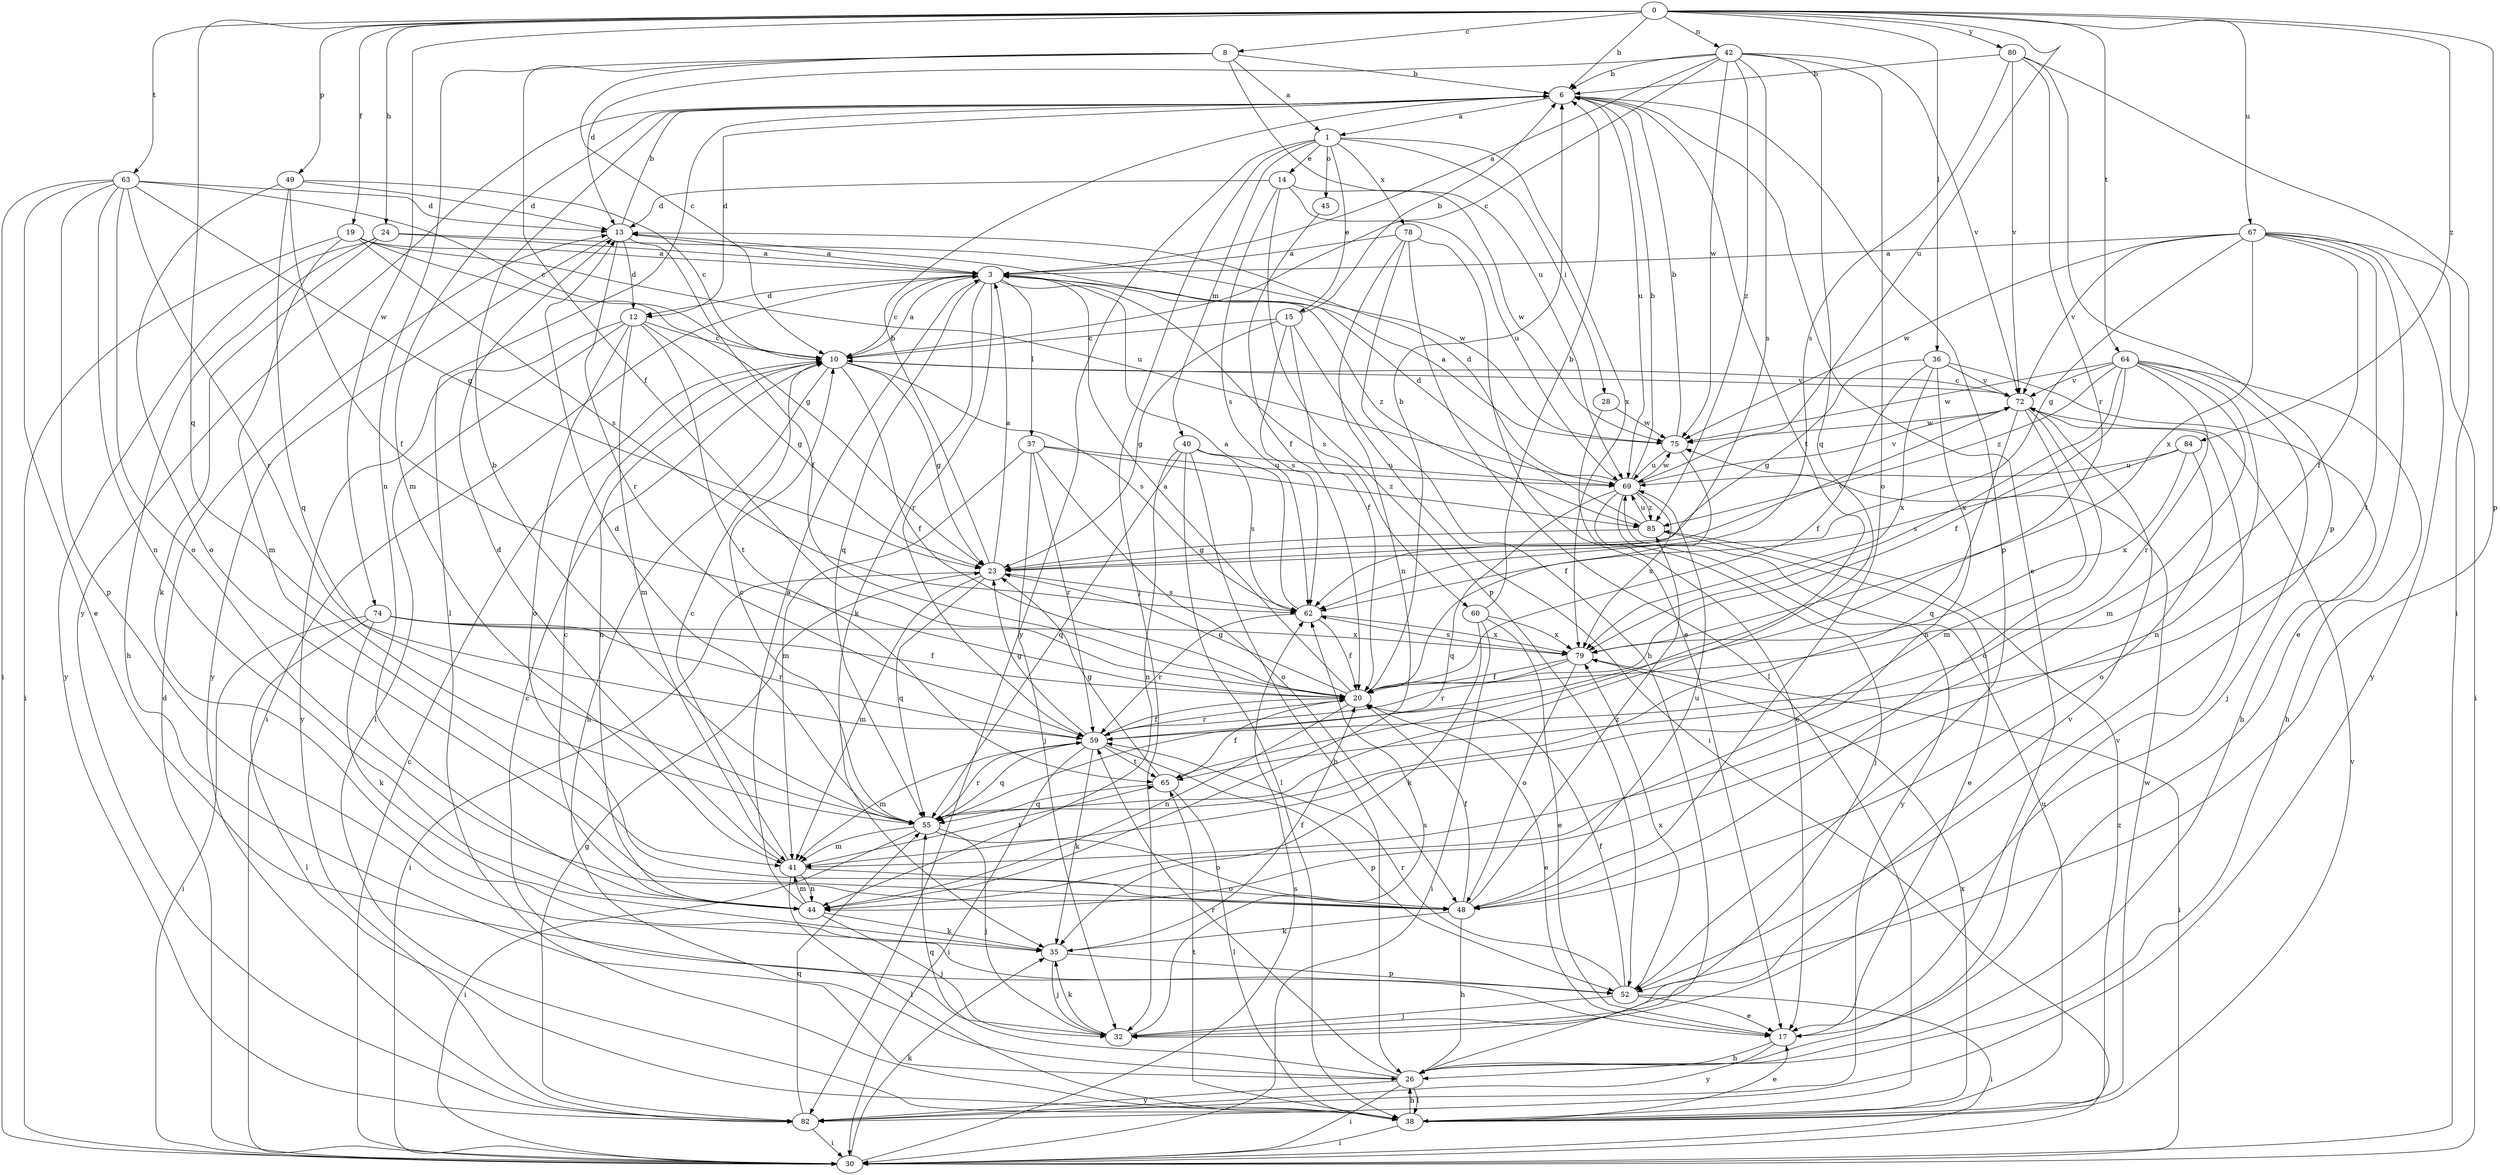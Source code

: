 strict digraph  {
0;
1;
3;
6;
8;
10;
12;
13;
14;
15;
17;
19;
20;
23;
24;
26;
28;
30;
32;
35;
36;
37;
38;
40;
41;
42;
44;
45;
48;
49;
52;
55;
59;
60;
62;
63;
64;
65;
67;
69;
72;
74;
75;
78;
79;
80;
82;
84;
85;
0 -> 6  [label=b];
0 -> 8  [label=c];
0 -> 19  [label=f];
0 -> 24  [label=h];
0 -> 36  [label=l];
0 -> 42  [label=n];
0 -> 49  [label=p];
0 -> 52  [label=p];
0 -> 55  [label=q];
0 -> 63  [label=t];
0 -> 64  [label=t];
0 -> 67  [label=u];
0 -> 69  [label=u];
0 -> 74  [label=w];
0 -> 80  [label=y];
0 -> 84  [label=z];
1 -> 14  [label=e];
1 -> 15  [label=e];
1 -> 28  [label=i];
1 -> 32  [label=j];
1 -> 40  [label=m];
1 -> 45  [label=o];
1 -> 78  [label=x];
1 -> 79  [label=x];
1 -> 82  [label=y];
3 -> 10  [label=c];
3 -> 12  [label=d];
3 -> 30  [label=i];
3 -> 35  [label=k];
3 -> 37  [label=l];
3 -> 55  [label=q];
3 -> 59  [label=r];
3 -> 60  [label=s];
3 -> 85  [label=z];
6 -> 1  [label=a];
6 -> 12  [label=d];
6 -> 17  [label=e];
6 -> 38  [label=l];
6 -> 41  [label=m];
6 -> 52  [label=p];
6 -> 65  [label=t];
6 -> 69  [label=u];
6 -> 82  [label=y];
8 -> 1  [label=a];
8 -> 6  [label=b];
8 -> 10  [label=c];
8 -> 20  [label=f];
8 -> 44  [label=n];
8 -> 69  [label=u];
10 -> 3  [label=a];
10 -> 20  [label=f];
10 -> 23  [label=g];
10 -> 26  [label=h];
10 -> 44  [label=n];
10 -> 62  [label=s];
10 -> 72  [label=v];
12 -> 10  [label=c];
12 -> 23  [label=g];
12 -> 38  [label=l];
12 -> 41  [label=m];
12 -> 48  [label=o];
12 -> 65  [label=t];
12 -> 82  [label=y];
13 -> 3  [label=a];
13 -> 6  [label=b];
13 -> 12  [label=d];
13 -> 20  [label=f];
13 -> 59  [label=r];
13 -> 82  [label=y];
14 -> 13  [label=d];
14 -> 52  [label=p];
14 -> 62  [label=s];
14 -> 69  [label=u];
14 -> 75  [label=w];
15 -> 6  [label=b];
15 -> 10  [label=c];
15 -> 20  [label=f];
15 -> 23  [label=g];
15 -> 30  [label=i];
15 -> 62  [label=s];
17 -> 26  [label=h];
17 -> 82  [label=y];
19 -> 3  [label=a];
19 -> 23  [label=g];
19 -> 30  [label=i];
19 -> 41  [label=m];
19 -> 62  [label=s];
19 -> 69  [label=u];
20 -> 3  [label=a];
20 -> 6  [label=b];
20 -> 17  [label=e];
20 -> 23  [label=g];
20 -> 44  [label=n];
20 -> 59  [label=r];
23 -> 3  [label=a];
23 -> 6  [label=b];
23 -> 30  [label=i];
23 -> 41  [label=m];
23 -> 55  [label=q];
23 -> 62  [label=s];
23 -> 72  [label=v];
24 -> 3  [label=a];
24 -> 26  [label=h];
24 -> 35  [label=k];
24 -> 75  [label=w];
24 -> 82  [label=y];
26 -> 30  [label=i];
26 -> 38  [label=l];
26 -> 55  [label=q];
26 -> 59  [label=r];
26 -> 72  [label=v];
26 -> 82  [label=y];
28 -> 17  [label=e];
28 -> 75  [label=w];
30 -> 10  [label=c];
30 -> 13  [label=d];
30 -> 35  [label=k];
30 -> 62  [label=s];
32 -> 10  [label=c];
32 -> 35  [label=k];
32 -> 62  [label=s];
32 -> 72  [label=v];
35 -> 20  [label=f];
35 -> 32  [label=j];
35 -> 52  [label=p];
36 -> 20  [label=f];
36 -> 23  [label=g];
36 -> 26  [label=h];
36 -> 44  [label=n];
36 -> 72  [label=v];
36 -> 79  [label=x];
37 -> 32  [label=j];
37 -> 41  [label=m];
37 -> 48  [label=o];
37 -> 59  [label=r];
37 -> 69  [label=u];
37 -> 85  [label=z];
38 -> 17  [label=e];
38 -> 26  [label=h];
38 -> 30  [label=i];
38 -> 65  [label=t];
38 -> 69  [label=u];
38 -> 72  [label=v];
38 -> 75  [label=w];
38 -> 79  [label=x];
38 -> 85  [label=z];
40 -> 26  [label=h];
40 -> 38  [label=l];
40 -> 44  [label=n];
40 -> 55  [label=q];
40 -> 62  [label=s];
40 -> 69  [label=u];
41 -> 10  [label=c];
41 -> 13  [label=d];
41 -> 38  [label=l];
41 -> 44  [label=n];
41 -> 48  [label=o];
41 -> 65  [label=t];
42 -> 3  [label=a];
42 -> 6  [label=b];
42 -> 10  [label=c];
42 -> 13  [label=d];
42 -> 48  [label=o];
42 -> 55  [label=q];
42 -> 62  [label=s];
42 -> 72  [label=v];
42 -> 75  [label=w];
42 -> 85  [label=z];
44 -> 3  [label=a];
44 -> 10  [label=c];
44 -> 32  [label=j];
44 -> 35  [label=k];
44 -> 41  [label=m];
45 -> 20  [label=f];
48 -> 20  [label=f];
48 -> 26  [label=h];
48 -> 35  [label=k];
48 -> 69  [label=u];
48 -> 85  [label=z];
49 -> 10  [label=c];
49 -> 13  [label=d];
49 -> 20  [label=f];
49 -> 48  [label=o];
49 -> 55  [label=q];
52 -> 17  [label=e];
52 -> 20  [label=f];
52 -> 30  [label=i];
52 -> 32  [label=j];
52 -> 59  [label=r];
52 -> 79  [label=x];
55 -> 6  [label=b];
55 -> 10  [label=c];
55 -> 13  [label=d];
55 -> 30  [label=i];
55 -> 32  [label=j];
55 -> 41  [label=m];
55 -> 48  [label=o];
55 -> 59  [label=r];
59 -> 20  [label=f];
59 -> 23  [label=g];
59 -> 30  [label=i];
59 -> 35  [label=k];
59 -> 41  [label=m];
59 -> 52  [label=p];
59 -> 55  [label=q];
59 -> 65  [label=t];
60 -> 6  [label=b];
60 -> 17  [label=e];
60 -> 30  [label=i];
60 -> 35  [label=k];
60 -> 79  [label=x];
62 -> 3  [label=a];
62 -> 20  [label=f];
62 -> 59  [label=r];
62 -> 79  [label=x];
63 -> 10  [label=c];
63 -> 13  [label=d];
63 -> 17  [label=e];
63 -> 23  [label=g];
63 -> 30  [label=i];
63 -> 44  [label=n];
63 -> 48  [label=o];
63 -> 52  [label=p];
63 -> 59  [label=r];
64 -> 20  [label=f];
64 -> 26  [label=h];
64 -> 32  [label=j];
64 -> 41  [label=m];
64 -> 44  [label=n];
64 -> 59  [label=r];
64 -> 72  [label=v];
64 -> 75  [label=w];
64 -> 79  [label=x];
64 -> 85  [label=z];
65 -> 20  [label=f];
65 -> 23  [label=g];
65 -> 38  [label=l];
65 -> 55  [label=q];
67 -> 3  [label=a];
67 -> 17  [label=e];
67 -> 20  [label=f];
67 -> 23  [label=g];
67 -> 30  [label=i];
67 -> 65  [label=t];
67 -> 72  [label=v];
67 -> 75  [label=w];
67 -> 79  [label=x];
67 -> 82  [label=y];
69 -> 6  [label=b];
69 -> 13  [label=d];
69 -> 32  [label=j];
69 -> 55  [label=q];
69 -> 72  [label=v];
69 -> 75  [label=w];
69 -> 79  [label=x];
69 -> 82  [label=y];
69 -> 85  [label=z];
72 -> 10  [label=c];
72 -> 41  [label=m];
72 -> 48  [label=o];
72 -> 55  [label=q];
72 -> 75  [label=w];
74 -> 20  [label=f];
74 -> 30  [label=i];
74 -> 35  [label=k];
74 -> 38  [label=l];
74 -> 59  [label=r];
74 -> 79  [label=x];
75 -> 3  [label=a];
75 -> 6  [label=b];
75 -> 20  [label=f];
75 -> 69  [label=u];
78 -> 3  [label=a];
78 -> 17  [label=e];
78 -> 26  [label=h];
78 -> 38  [label=l];
78 -> 44  [label=n];
79 -> 20  [label=f];
79 -> 30  [label=i];
79 -> 48  [label=o];
79 -> 59  [label=r];
79 -> 62  [label=s];
80 -> 6  [label=b];
80 -> 30  [label=i];
80 -> 52  [label=p];
80 -> 59  [label=r];
80 -> 62  [label=s];
80 -> 72  [label=v];
82 -> 23  [label=g];
82 -> 30  [label=i];
82 -> 55  [label=q];
84 -> 48  [label=o];
84 -> 62  [label=s];
84 -> 69  [label=u];
84 -> 79  [label=x];
85 -> 13  [label=d];
85 -> 17  [label=e];
85 -> 23  [label=g];
85 -> 69  [label=u];
}
